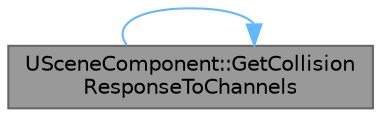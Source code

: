 digraph "USceneComponent::GetCollisionResponseToChannels"
{
 // INTERACTIVE_SVG=YES
 // LATEX_PDF_SIZE
  bgcolor="transparent";
  edge [fontname=Helvetica,fontsize=10,labelfontname=Helvetica,labelfontsize=10];
  node [fontname=Helvetica,fontsize=10,shape=box,height=0.2,width=0.4];
  rankdir="LR";
  Node1 [id="Node000001",label="USceneComponent::GetCollision\lResponseToChannels",height=0.2,width=0.4,color="gray40", fillcolor="grey60", style="filled", fontcolor="black",tooltip="Return const reference to CollsionResponseContainer."];
  Node1 -> Node1 [id="edge1_Node000001_Node000001",color="steelblue1",style="solid",tooltip=" "];
}
